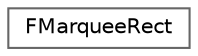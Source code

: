 digraph "Graphical Class Hierarchy"
{
 // INTERACTIVE_SVG=YES
 // LATEX_PDF_SIZE
  bgcolor="transparent";
  edge [fontname=Helvetica,fontsize=10,labelfontname=Helvetica,labelfontsize=10];
  node [fontname=Helvetica,fontsize=10,shape=box,height=0.2,width=0.4];
  rankdir="LR";
  Node0 [id="Node000000",label="FMarqueeRect",height=0.2,width=0.4,color="grey40", fillcolor="white", style="filled",URL="$df/d58/structFMarqueeRect.html",tooltip="A convenient representation of a marquee selection."];
}
